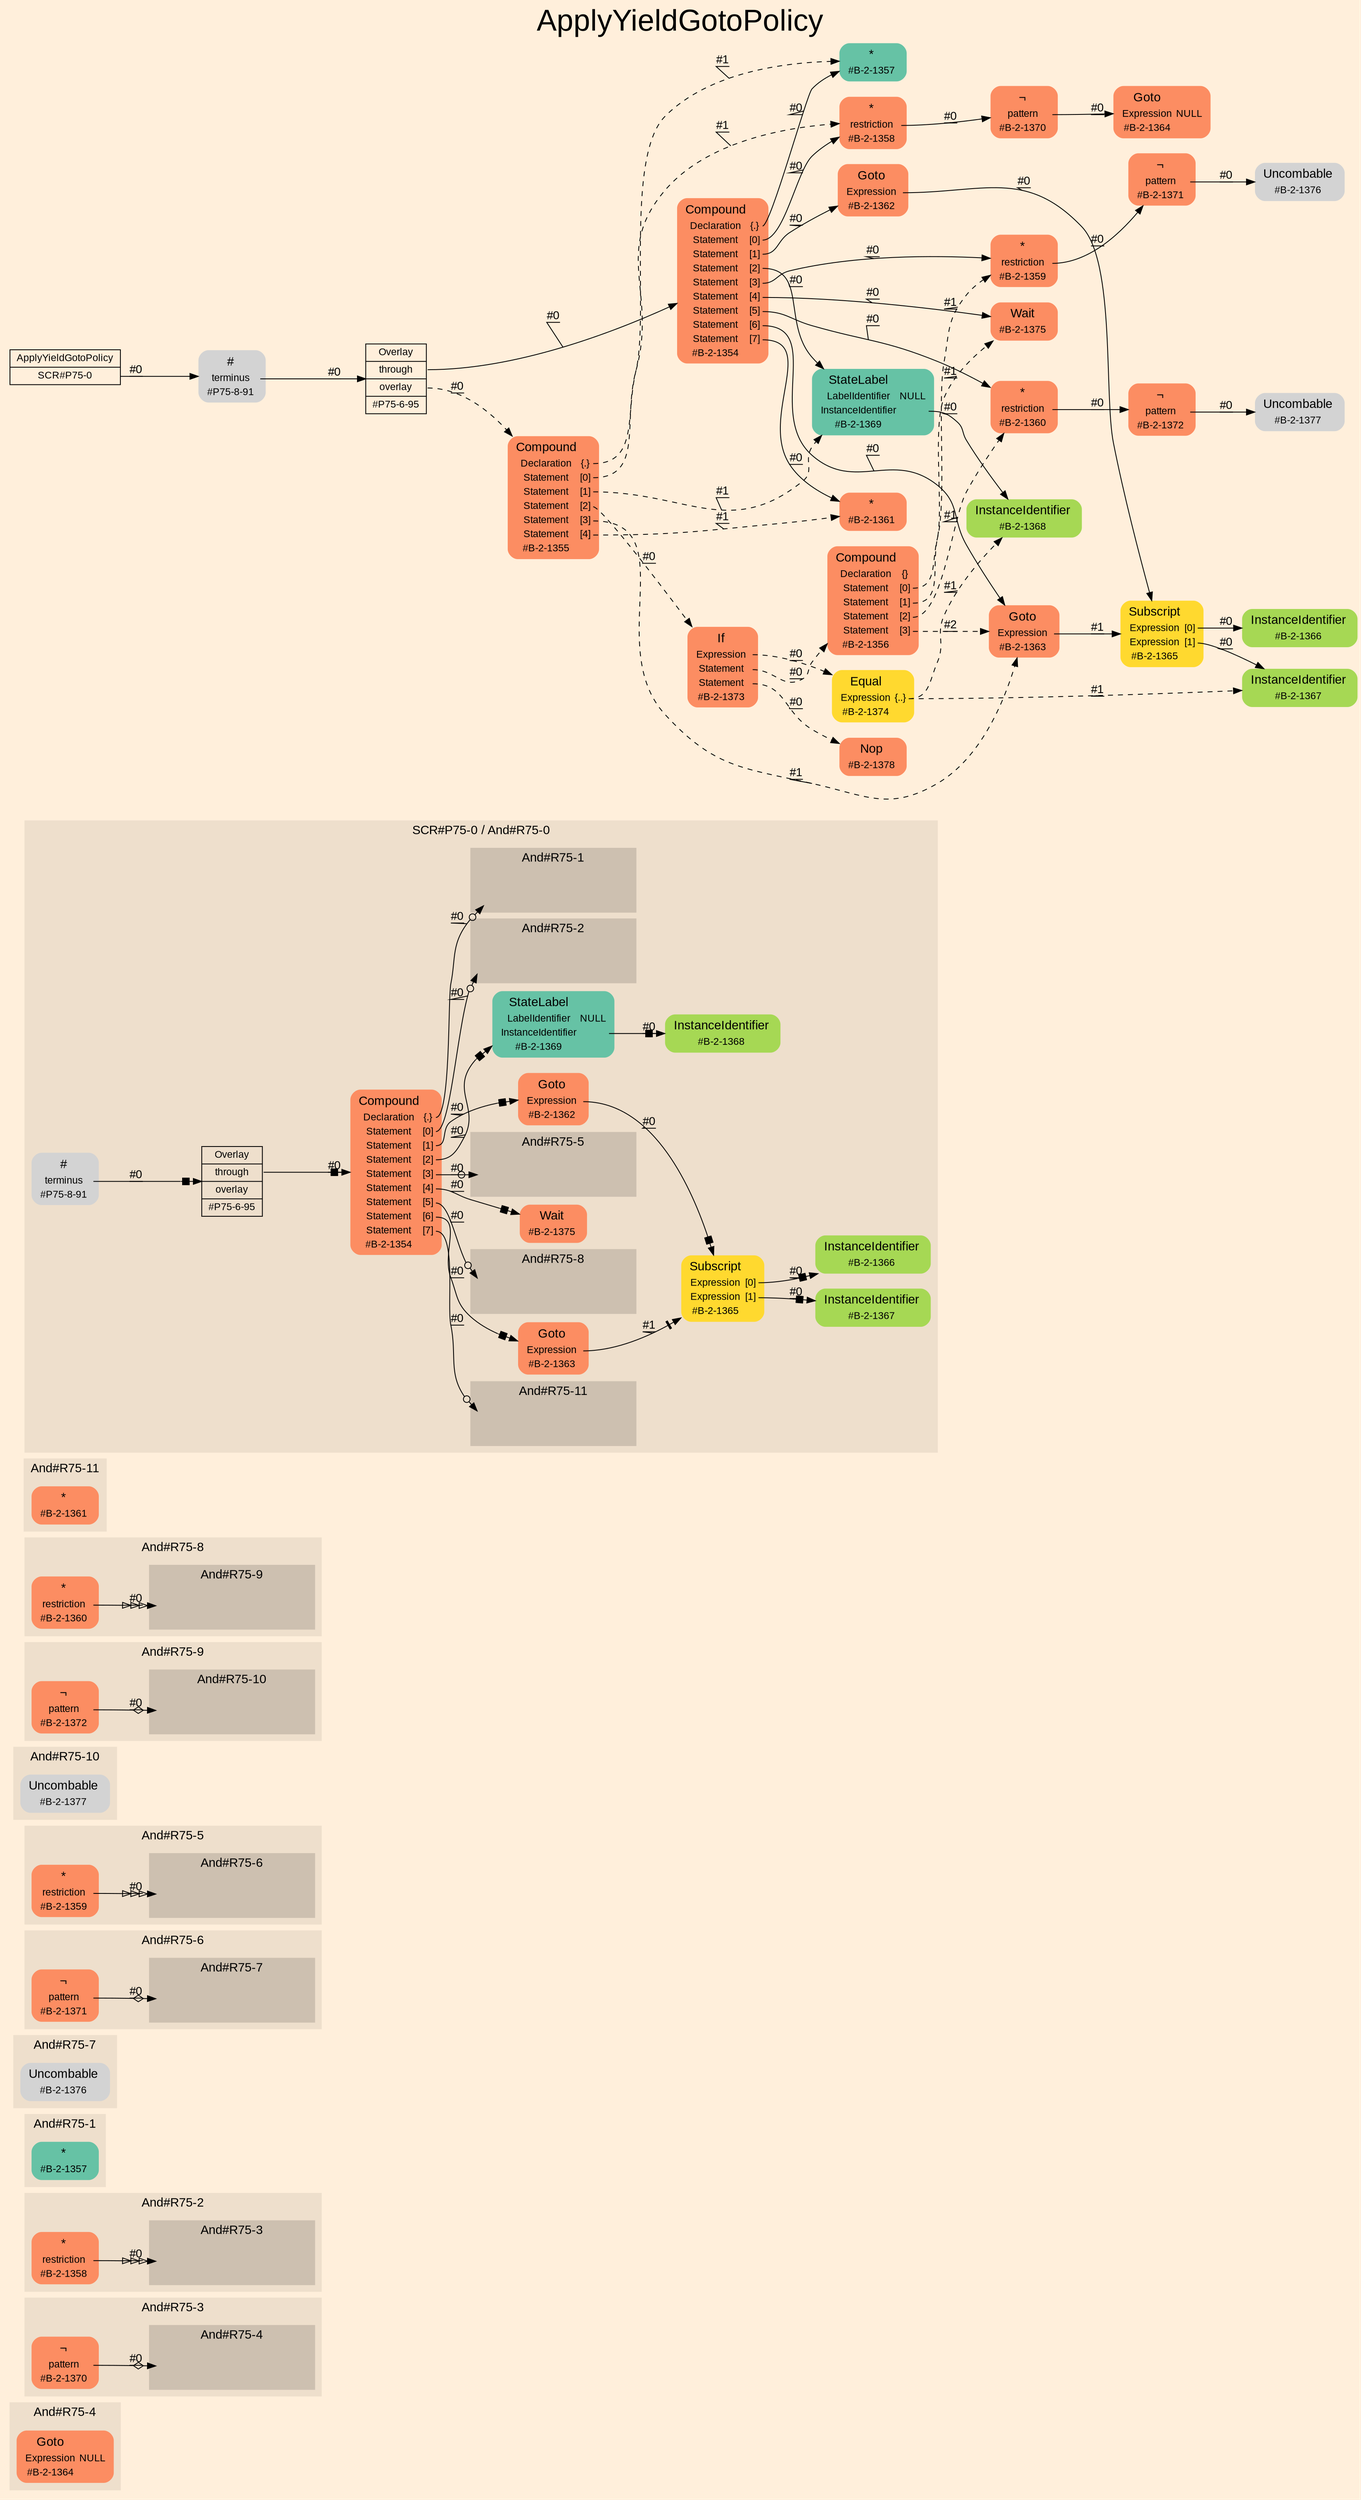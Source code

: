 digraph "ApplyYieldGotoPolicy" {
label = "ApplyYieldGotoPolicy"
labelloc = t
fontsize = "36"
graph [
    rankdir = "LR"
    ranksep = 0.3
    bgcolor = antiquewhite1
    color = black
    fontcolor = black
    fontname = "Arial"
];
node [
    fontname = "Arial"
];
edge [
    fontname = "Arial"
];

// -------------------- figure And#R75-4 --------------------
subgraph "clusterAnd#R75-4" {
    label = "And#R75-4"
    style = "filled"
    color = antiquewhite2
    fontsize = "15"
    "And#R75-4[#B-2-1364]" [
        shape = "plaintext"
        fillcolor = "/set28/2"
        label = <<TABLE BORDER="0" CELLBORDER="0" CELLSPACING="0">
         <TR><TD><FONT POINT-SIZE="15.0">Goto</FONT></TD><TD></TD></TR>
         <TR><TD>Expression</TD><TD PORT="port0">NULL</TD></TR>
         <TR><TD>#B-2-1364</TD><TD PORT="port1"></TD></TR>
        </TABLE>>
        style = "rounded,filled"
        fontsize = "12"
    ];
    
}


// -------------------- figure And#R75-3 --------------------
subgraph "clusterAnd#R75-3" {
    label = "And#R75-3"
    style = "filled"
    color = antiquewhite2
    fontsize = "15"
    "And#R75-3[#B-2-1370]" [
        shape = "plaintext"
        fillcolor = "/set28/2"
        label = <<TABLE BORDER="0" CELLBORDER="0" CELLSPACING="0">
         <TR><TD><FONT POINT-SIZE="15.0">¬</FONT></TD><TD></TD></TR>
         <TR><TD>pattern</TD><TD PORT="port0"></TD></TR>
         <TR><TD>#B-2-1370</TD><TD PORT="port1"></TD></TR>
        </TABLE>>
        style = "rounded,filled"
        fontsize = "12"
    ];
    
    subgraph "clusterAnd#R75-3[And#R75-4]" {
        label = "And#R75-4"
        style = "filled"
        color = antiquewhite3
        fontsize = "15"
        "#0->And#R75-3[#B-2-1364]" [
            shape = "none"
            style = "invisible"
        ];
        
    }
    
}


// -------------------- figure And#R75-2 --------------------
subgraph "clusterAnd#R75-2" {
    label = "And#R75-2"
    style = "filled"
    color = antiquewhite2
    fontsize = "15"
    "And#R75-2[#B-2-1358]" [
        shape = "plaintext"
        fillcolor = "/set28/2"
        label = <<TABLE BORDER="0" CELLBORDER="0" CELLSPACING="0">
         <TR><TD><FONT POINT-SIZE="15.0">*</FONT></TD><TD></TD></TR>
         <TR><TD>restriction</TD><TD PORT="port0"></TD></TR>
         <TR><TD>#B-2-1358</TD><TD PORT="port1"></TD></TR>
        </TABLE>>
        style = "rounded,filled"
        fontsize = "12"
    ];
    
    subgraph "clusterAnd#R75-2[And#R75-3]" {
        label = "And#R75-3"
        style = "filled"
        color = antiquewhite3
        fontsize = "15"
        "#0->And#R75-2[#B-2-1370]" [
            shape = "none"
            style = "invisible"
        ];
        
    }
    
}


// -------------------- figure And#R75-1 --------------------
subgraph "clusterAnd#R75-1" {
    label = "And#R75-1"
    style = "filled"
    color = antiquewhite2
    fontsize = "15"
    "And#R75-1[#B-2-1357]" [
        shape = "plaintext"
        fillcolor = "/set28/1"
        label = <<TABLE BORDER="0" CELLBORDER="0" CELLSPACING="0">
         <TR><TD><FONT POINT-SIZE="15.0">*</FONT></TD><TD></TD></TR>
         <TR><TD>#B-2-1357</TD><TD PORT="port0"></TD></TR>
        </TABLE>>
        style = "rounded,filled"
        fontsize = "12"
    ];
    
}


// -------------------- figure And#R75-7 --------------------
subgraph "clusterAnd#R75-7" {
    label = "And#R75-7"
    style = "filled"
    color = antiquewhite2
    fontsize = "15"
    "And#R75-7[#B-2-1376]" [
        shape = "plaintext"
        label = <<TABLE BORDER="0" CELLBORDER="0" CELLSPACING="0">
         <TR><TD><FONT POINT-SIZE="15.0">Uncombable</FONT></TD><TD></TD></TR>
         <TR><TD>#B-2-1376</TD><TD PORT="port0"></TD></TR>
        </TABLE>>
        style = "rounded,filled"
        fontsize = "12"
    ];
    
}


// -------------------- figure And#R75-6 --------------------
subgraph "clusterAnd#R75-6" {
    label = "And#R75-6"
    style = "filled"
    color = antiquewhite2
    fontsize = "15"
    "And#R75-6[#B-2-1371]" [
        shape = "plaintext"
        fillcolor = "/set28/2"
        label = <<TABLE BORDER="0" CELLBORDER="0" CELLSPACING="0">
         <TR><TD><FONT POINT-SIZE="15.0">¬</FONT></TD><TD></TD></TR>
         <TR><TD>pattern</TD><TD PORT="port0"></TD></TR>
         <TR><TD>#B-2-1371</TD><TD PORT="port1"></TD></TR>
        </TABLE>>
        style = "rounded,filled"
        fontsize = "12"
    ];
    
    subgraph "clusterAnd#R75-6[And#R75-7]" {
        label = "And#R75-7"
        style = "filled"
        color = antiquewhite3
        fontsize = "15"
        "#0->And#R75-6[#B-2-1376]" [
            shape = "none"
            style = "invisible"
        ];
        
    }
    
}


// -------------------- figure And#R75-5 --------------------
subgraph "clusterAnd#R75-5" {
    label = "And#R75-5"
    style = "filled"
    color = antiquewhite2
    fontsize = "15"
    "And#R75-5[#B-2-1359]" [
        shape = "plaintext"
        fillcolor = "/set28/2"
        label = <<TABLE BORDER="0" CELLBORDER="0" CELLSPACING="0">
         <TR><TD><FONT POINT-SIZE="15.0">*</FONT></TD><TD></TD></TR>
         <TR><TD>restriction</TD><TD PORT="port0"></TD></TR>
         <TR><TD>#B-2-1359</TD><TD PORT="port1"></TD></TR>
        </TABLE>>
        style = "rounded,filled"
        fontsize = "12"
    ];
    
    subgraph "clusterAnd#R75-5[And#R75-6]" {
        label = "And#R75-6"
        style = "filled"
        color = antiquewhite3
        fontsize = "15"
        "#0->And#R75-5[#B-2-1371]" [
            shape = "none"
            style = "invisible"
        ];
        
    }
    
}


// -------------------- figure And#R75-10 --------------------
subgraph "clusterAnd#R75-10" {
    label = "And#R75-10"
    style = "filled"
    color = antiquewhite2
    fontsize = "15"
    "And#R75-10[#B-2-1377]" [
        shape = "plaintext"
        label = <<TABLE BORDER="0" CELLBORDER="0" CELLSPACING="0">
         <TR><TD><FONT POINT-SIZE="15.0">Uncombable</FONT></TD><TD></TD></TR>
         <TR><TD>#B-2-1377</TD><TD PORT="port0"></TD></TR>
        </TABLE>>
        style = "rounded,filled"
        fontsize = "12"
    ];
    
}


// -------------------- figure And#R75-9 --------------------
subgraph "clusterAnd#R75-9" {
    label = "And#R75-9"
    style = "filled"
    color = antiquewhite2
    fontsize = "15"
    "And#R75-9[#B-2-1372]" [
        shape = "plaintext"
        fillcolor = "/set28/2"
        label = <<TABLE BORDER="0" CELLBORDER="0" CELLSPACING="0">
         <TR><TD><FONT POINT-SIZE="15.0">¬</FONT></TD><TD></TD></TR>
         <TR><TD>pattern</TD><TD PORT="port0"></TD></TR>
         <TR><TD>#B-2-1372</TD><TD PORT="port1"></TD></TR>
        </TABLE>>
        style = "rounded,filled"
        fontsize = "12"
    ];
    
    subgraph "clusterAnd#R75-9[And#R75-10]" {
        label = "And#R75-10"
        style = "filled"
        color = antiquewhite3
        fontsize = "15"
        "#0->And#R75-9[#B-2-1377]" [
            shape = "none"
            style = "invisible"
        ];
        
    }
    
}


// -------------------- figure And#R75-8 --------------------
subgraph "clusterAnd#R75-8" {
    label = "And#R75-8"
    style = "filled"
    color = antiquewhite2
    fontsize = "15"
    "And#R75-8[#B-2-1360]" [
        shape = "plaintext"
        fillcolor = "/set28/2"
        label = <<TABLE BORDER="0" CELLBORDER="0" CELLSPACING="0">
         <TR><TD><FONT POINT-SIZE="15.0">*</FONT></TD><TD></TD></TR>
         <TR><TD>restriction</TD><TD PORT="port0"></TD></TR>
         <TR><TD>#B-2-1360</TD><TD PORT="port1"></TD></TR>
        </TABLE>>
        style = "rounded,filled"
        fontsize = "12"
    ];
    
    subgraph "clusterAnd#R75-8[And#R75-9]" {
        label = "And#R75-9"
        style = "filled"
        color = antiquewhite3
        fontsize = "15"
        "#0->And#R75-8[#B-2-1372]" [
            shape = "none"
            style = "invisible"
        ];
        
    }
    
}


// -------------------- figure And#R75-11 --------------------
subgraph "clusterAnd#R75-11" {
    label = "And#R75-11"
    style = "filled"
    color = antiquewhite2
    fontsize = "15"
    "And#R75-11[#B-2-1361]" [
        shape = "plaintext"
        fillcolor = "/set28/2"
        label = <<TABLE BORDER="0" CELLBORDER="0" CELLSPACING="0">
         <TR><TD><FONT POINT-SIZE="15.0">*</FONT></TD><TD></TD></TR>
         <TR><TD>#B-2-1361</TD><TD PORT="port0"></TD></TR>
        </TABLE>>
        style = "rounded,filled"
        fontsize = "12"
    ];
    
}


// -------------------- figure And#R75-0 --------------------
subgraph "clusterAnd#R75-0" {
    label = "SCR#P75-0 / And#R75-0"
    style = "filled"
    color = antiquewhite2
    fontsize = "15"
    "And#R75-0[#B-2-1354]" [
        shape = "plaintext"
        fillcolor = "/set28/2"
        label = <<TABLE BORDER="0" CELLBORDER="0" CELLSPACING="0">
         <TR><TD><FONT POINT-SIZE="15.0">Compound</FONT></TD><TD></TD></TR>
         <TR><TD>Declaration</TD><TD PORT="port0">{.}</TD></TR>
         <TR><TD>Statement</TD><TD PORT="port1">[0]</TD></TR>
         <TR><TD>Statement</TD><TD PORT="port2">[1]</TD></TR>
         <TR><TD>Statement</TD><TD PORT="port3">[2]</TD></TR>
         <TR><TD>Statement</TD><TD PORT="port4">[3]</TD></TR>
         <TR><TD>Statement</TD><TD PORT="port5">[4]</TD></TR>
         <TR><TD>Statement</TD><TD PORT="port6">[5]</TD></TR>
         <TR><TD>Statement</TD><TD PORT="port7">[6]</TD></TR>
         <TR><TD>Statement</TD><TD PORT="port8">[7]</TD></TR>
         <TR><TD>#B-2-1354</TD><TD PORT="port9"></TD></TR>
        </TABLE>>
        style = "rounded,filled"
        fontsize = "12"
    ];
    
    "And#R75-0[#B-2-1362]" [
        shape = "plaintext"
        fillcolor = "/set28/2"
        label = <<TABLE BORDER="0" CELLBORDER="0" CELLSPACING="0">
         <TR><TD><FONT POINT-SIZE="15.0">Goto</FONT></TD><TD></TD></TR>
         <TR><TD>Expression</TD><TD PORT="port0"></TD></TR>
         <TR><TD>#B-2-1362</TD><TD PORT="port1"></TD></TR>
        </TABLE>>
        style = "rounded,filled"
        fontsize = "12"
    ];
    
    "And#R75-0[#B-2-1363]" [
        shape = "plaintext"
        fillcolor = "/set28/2"
        label = <<TABLE BORDER="0" CELLBORDER="0" CELLSPACING="0">
         <TR><TD><FONT POINT-SIZE="15.0">Goto</FONT></TD><TD></TD></TR>
         <TR><TD>Expression</TD><TD PORT="port0"></TD></TR>
         <TR><TD>#B-2-1363</TD><TD PORT="port1"></TD></TR>
        </TABLE>>
        style = "rounded,filled"
        fontsize = "12"
    ];
    
    "And#R75-0[#B-2-1365]" [
        shape = "plaintext"
        fillcolor = "/set28/6"
        label = <<TABLE BORDER="0" CELLBORDER="0" CELLSPACING="0">
         <TR><TD><FONT POINT-SIZE="15.0">Subscript</FONT></TD><TD></TD></TR>
         <TR><TD>Expression</TD><TD PORT="port0">[0]</TD></TR>
         <TR><TD>Expression</TD><TD PORT="port1">[1]</TD></TR>
         <TR><TD>#B-2-1365</TD><TD PORT="port2"></TD></TR>
        </TABLE>>
        style = "rounded,filled"
        fontsize = "12"
    ];
    
    "And#R75-0[#B-2-1366]" [
        shape = "plaintext"
        fillcolor = "/set28/5"
        label = <<TABLE BORDER="0" CELLBORDER="0" CELLSPACING="0">
         <TR><TD><FONT POINT-SIZE="15.0">InstanceIdentifier</FONT></TD><TD></TD></TR>
         <TR><TD>#B-2-1366</TD><TD PORT="port0"></TD></TR>
        </TABLE>>
        style = "rounded,filled"
        fontsize = "12"
    ];
    
    "And#R75-0[#B-2-1367]" [
        shape = "plaintext"
        fillcolor = "/set28/5"
        label = <<TABLE BORDER="0" CELLBORDER="0" CELLSPACING="0">
         <TR><TD><FONT POINT-SIZE="15.0">InstanceIdentifier</FONT></TD><TD></TD></TR>
         <TR><TD>#B-2-1367</TD><TD PORT="port0"></TD></TR>
        </TABLE>>
        style = "rounded,filled"
        fontsize = "12"
    ];
    
    "And#R75-0[#B-2-1368]" [
        shape = "plaintext"
        fillcolor = "/set28/5"
        label = <<TABLE BORDER="0" CELLBORDER="0" CELLSPACING="0">
         <TR><TD><FONT POINT-SIZE="15.0">InstanceIdentifier</FONT></TD><TD></TD></TR>
         <TR><TD>#B-2-1368</TD><TD PORT="port0"></TD></TR>
        </TABLE>>
        style = "rounded,filled"
        fontsize = "12"
    ];
    
    "And#R75-0[#B-2-1369]" [
        shape = "plaintext"
        fillcolor = "/set28/1"
        label = <<TABLE BORDER="0" CELLBORDER="0" CELLSPACING="0">
         <TR><TD><FONT POINT-SIZE="15.0">StateLabel</FONT></TD><TD></TD></TR>
         <TR><TD>LabelIdentifier</TD><TD PORT="port0">NULL</TD></TR>
         <TR><TD>InstanceIdentifier</TD><TD PORT="port1"></TD></TR>
         <TR><TD>#B-2-1369</TD><TD PORT="port2"></TD></TR>
        </TABLE>>
        style = "rounded,filled"
        fontsize = "12"
    ];
    
    "And#R75-0[#B-2-1375]" [
        shape = "plaintext"
        fillcolor = "/set28/2"
        label = <<TABLE BORDER="0" CELLBORDER="0" CELLSPACING="0">
         <TR><TD><FONT POINT-SIZE="15.0">Wait</FONT></TD><TD></TD></TR>
         <TR><TD>#B-2-1375</TD><TD PORT="port0"></TD></TR>
        </TABLE>>
        style = "rounded,filled"
        fontsize = "12"
    ];
    
    "And#R75-0[#P75-6-95]" [
        shape = "record"
        fillcolor = antiquewhite2
        label = "<fixed> Overlay | <port0> through | <port1> overlay | <port2> #P75-6-95"
        style = "filled"
        fontsize = "12"
        color = black
        fontcolor = black
    ];
    
    "And#R75-0[#P75-8-91]" [
        shape = "plaintext"
        label = <<TABLE BORDER="0" CELLBORDER="0" CELLSPACING="0">
         <TR><TD><FONT POINT-SIZE="15.0">#</FONT></TD><TD></TD></TR>
         <TR><TD>terminus</TD><TD PORT="port0"></TD></TR>
         <TR><TD>#P75-8-91</TD><TD PORT="port1"></TD></TR>
        </TABLE>>
        style = "rounded,filled"
        fontsize = "12"
    ];
    
    subgraph "clusterAnd#R75-0[And#R75-1]" {
        label = "And#R75-1"
        style = "filled"
        color = antiquewhite3
        fontsize = "15"
        "#0->And#R75-0[#B-2-1357]" [
            shape = "none"
            style = "invisible"
        ];
        
    }
    
    subgraph "clusterAnd#R75-0[And#R75-2]" {
        label = "And#R75-2"
        style = "filled"
        color = antiquewhite3
        fontsize = "15"
        "#0->And#R75-0[#B-2-1358]" [
            shape = "none"
            style = "invisible"
        ];
        
    }
    
    subgraph "clusterAnd#R75-0[And#R75-5]" {
        label = "And#R75-5"
        style = "filled"
        color = antiquewhite3
        fontsize = "15"
        "#0->And#R75-0[#B-2-1359]" [
            shape = "none"
            style = "invisible"
        ];
        
    }
    
    subgraph "clusterAnd#R75-0[And#R75-8]" {
        label = "And#R75-8"
        style = "filled"
        color = antiquewhite3
        fontsize = "15"
        "#0->And#R75-0[#B-2-1360]" [
            shape = "none"
            style = "invisible"
        ];
        
    }
    
    subgraph "clusterAnd#R75-0[And#R75-11]" {
        label = "And#R75-11"
        style = "filled"
        color = antiquewhite3
        fontsize = "15"
        "#0->And#R75-0[#B-2-1361]" [
            shape = "none"
            style = "invisible"
        ];
        
    }
    
}


// -------------------- transformation figure --------------------
"CR#P75-0" [
    shape = "record"
    fillcolor = antiquewhite1
    label = "<fixed> ApplyYieldGotoPolicy | <port0> SCR#P75-0"
    style = "filled"
    fontsize = "12"
    color = black
    fontcolor = black
];

"#P75-8-91" [
    shape = "plaintext"
    label = <<TABLE BORDER="0" CELLBORDER="0" CELLSPACING="0">
     <TR><TD><FONT POINT-SIZE="15.0">#</FONT></TD><TD></TD></TR>
     <TR><TD>terminus</TD><TD PORT="port0"></TD></TR>
     <TR><TD>#P75-8-91</TD><TD PORT="port1"></TD></TR>
    </TABLE>>
    style = "rounded,filled"
    fontsize = "12"
];

"#P75-6-95" [
    shape = "record"
    fillcolor = antiquewhite1
    label = "<fixed> Overlay | <port0> through | <port1> overlay | <port2> #P75-6-95"
    style = "filled"
    fontsize = "12"
    color = black
    fontcolor = black
];

"#B-2-1354" [
    shape = "plaintext"
    fillcolor = "/set28/2"
    label = <<TABLE BORDER="0" CELLBORDER="0" CELLSPACING="0">
     <TR><TD><FONT POINT-SIZE="15.0">Compound</FONT></TD><TD></TD></TR>
     <TR><TD>Declaration</TD><TD PORT="port0">{.}</TD></TR>
     <TR><TD>Statement</TD><TD PORT="port1">[0]</TD></TR>
     <TR><TD>Statement</TD><TD PORT="port2">[1]</TD></TR>
     <TR><TD>Statement</TD><TD PORT="port3">[2]</TD></TR>
     <TR><TD>Statement</TD><TD PORT="port4">[3]</TD></TR>
     <TR><TD>Statement</TD><TD PORT="port5">[4]</TD></TR>
     <TR><TD>Statement</TD><TD PORT="port6">[5]</TD></TR>
     <TR><TD>Statement</TD><TD PORT="port7">[6]</TD></TR>
     <TR><TD>Statement</TD><TD PORT="port8">[7]</TD></TR>
     <TR><TD>#B-2-1354</TD><TD PORT="port9"></TD></TR>
    </TABLE>>
    style = "rounded,filled"
    fontsize = "12"
];

"#B-2-1357" [
    shape = "plaintext"
    fillcolor = "/set28/1"
    label = <<TABLE BORDER="0" CELLBORDER="0" CELLSPACING="0">
     <TR><TD><FONT POINT-SIZE="15.0">*</FONT></TD><TD></TD></TR>
     <TR><TD>#B-2-1357</TD><TD PORT="port0"></TD></TR>
    </TABLE>>
    style = "rounded,filled"
    fontsize = "12"
];

"#B-2-1358" [
    shape = "plaintext"
    fillcolor = "/set28/2"
    label = <<TABLE BORDER="0" CELLBORDER="0" CELLSPACING="0">
     <TR><TD><FONT POINT-SIZE="15.0">*</FONT></TD><TD></TD></TR>
     <TR><TD>restriction</TD><TD PORT="port0"></TD></TR>
     <TR><TD>#B-2-1358</TD><TD PORT="port1"></TD></TR>
    </TABLE>>
    style = "rounded,filled"
    fontsize = "12"
];

"#B-2-1370" [
    shape = "plaintext"
    fillcolor = "/set28/2"
    label = <<TABLE BORDER="0" CELLBORDER="0" CELLSPACING="0">
     <TR><TD><FONT POINT-SIZE="15.0">¬</FONT></TD><TD></TD></TR>
     <TR><TD>pattern</TD><TD PORT="port0"></TD></TR>
     <TR><TD>#B-2-1370</TD><TD PORT="port1"></TD></TR>
    </TABLE>>
    style = "rounded,filled"
    fontsize = "12"
];

"#B-2-1364" [
    shape = "plaintext"
    fillcolor = "/set28/2"
    label = <<TABLE BORDER="0" CELLBORDER="0" CELLSPACING="0">
     <TR><TD><FONT POINT-SIZE="15.0">Goto</FONT></TD><TD></TD></TR>
     <TR><TD>Expression</TD><TD PORT="port0">NULL</TD></TR>
     <TR><TD>#B-2-1364</TD><TD PORT="port1"></TD></TR>
    </TABLE>>
    style = "rounded,filled"
    fontsize = "12"
];

"#B-2-1362" [
    shape = "plaintext"
    fillcolor = "/set28/2"
    label = <<TABLE BORDER="0" CELLBORDER="0" CELLSPACING="0">
     <TR><TD><FONT POINT-SIZE="15.0">Goto</FONT></TD><TD></TD></TR>
     <TR><TD>Expression</TD><TD PORT="port0"></TD></TR>
     <TR><TD>#B-2-1362</TD><TD PORT="port1"></TD></TR>
    </TABLE>>
    style = "rounded,filled"
    fontsize = "12"
];

"#B-2-1365" [
    shape = "plaintext"
    fillcolor = "/set28/6"
    label = <<TABLE BORDER="0" CELLBORDER="0" CELLSPACING="0">
     <TR><TD><FONT POINT-SIZE="15.0">Subscript</FONT></TD><TD></TD></TR>
     <TR><TD>Expression</TD><TD PORT="port0">[0]</TD></TR>
     <TR><TD>Expression</TD><TD PORT="port1">[1]</TD></TR>
     <TR><TD>#B-2-1365</TD><TD PORT="port2"></TD></TR>
    </TABLE>>
    style = "rounded,filled"
    fontsize = "12"
];

"#B-2-1366" [
    shape = "plaintext"
    fillcolor = "/set28/5"
    label = <<TABLE BORDER="0" CELLBORDER="0" CELLSPACING="0">
     <TR><TD><FONT POINT-SIZE="15.0">InstanceIdentifier</FONT></TD><TD></TD></TR>
     <TR><TD>#B-2-1366</TD><TD PORT="port0"></TD></TR>
    </TABLE>>
    style = "rounded,filled"
    fontsize = "12"
];

"#B-2-1367" [
    shape = "plaintext"
    fillcolor = "/set28/5"
    label = <<TABLE BORDER="0" CELLBORDER="0" CELLSPACING="0">
     <TR><TD><FONT POINT-SIZE="15.0">InstanceIdentifier</FONT></TD><TD></TD></TR>
     <TR><TD>#B-2-1367</TD><TD PORT="port0"></TD></TR>
    </TABLE>>
    style = "rounded,filled"
    fontsize = "12"
];

"#B-2-1369" [
    shape = "plaintext"
    fillcolor = "/set28/1"
    label = <<TABLE BORDER="0" CELLBORDER="0" CELLSPACING="0">
     <TR><TD><FONT POINT-SIZE="15.0">StateLabel</FONT></TD><TD></TD></TR>
     <TR><TD>LabelIdentifier</TD><TD PORT="port0">NULL</TD></TR>
     <TR><TD>InstanceIdentifier</TD><TD PORT="port1"></TD></TR>
     <TR><TD>#B-2-1369</TD><TD PORT="port2"></TD></TR>
    </TABLE>>
    style = "rounded,filled"
    fontsize = "12"
];

"#B-2-1368" [
    shape = "plaintext"
    fillcolor = "/set28/5"
    label = <<TABLE BORDER="0" CELLBORDER="0" CELLSPACING="0">
     <TR><TD><FONT POINT-SIZE="15.0">InstanceIdentifier</FONT></TD><TD></TD></TR>
     <TR><TD>#B-2-1368</TD><TD PORT="port0"></TD></TR>
    </TABLE>>
    style = "rounded,filled"
    fontsize = "12"
];

"#B-2-1359" [
    shape = "plaintext"
    fillcolor = "/set28/2"
    label = <<TABLE BORDER="0" CELLBORDER="0" CELLSPACING="0">
     <TR><TD><FONT POINT-SIZE="15.0">*</FONT></TD><TD></TD></TR>
     <TR><TD>restriction</TD><TD PORT="port0"></TD></TR>
     <TR><TD>#B-2-1359</TD><TD PORT="port1"></TD></TR>
    </TABLE>>
    style = "rounded,filled"
    fontsize = "12"
];

"#B-2-1371" [
    shape = "plaintext"
    fillcolor = "/set28/2"
    label = <<TABLE BORDER="0" CELLBORDER="0" CELLSPACING="0">
     <TR><TD><FONT POINT-SIZE="15.0">¬</FONT></TD><TD></TD></TR>
     <TR><TD>pattern</TD><TD PORT="port0"></TD></TR>
     <TR><TD>#B-2-1371</TD><TD PORT="port1"></TD></TR>
    </TABLE>>
    style = "rounded,filled"
    fontsize = "12"
];

"#B-2-1376" [
    shape = "plaintext"
    label = <<TABLE BORDER="0" CELLBORDER="0" CELLSPACING="0">
     <TR><TD><FONT POINT-SIZE="15.0">Uncombable</FONT></TD><TD></TD></TR>
     <TR><TD>#B-2-1376</TD><TD PORT="port0"></TD></TR>
    </TABLE>>
    style = "rounded,filled"
    fontsize = "12"
];

"#B-2-1375" [
    shape = "plaintext"
    fillcolor = "/set28/2"
    label = <<TABLE BORDER="0" CELLBORDER="0" CELLSPACING="0">
     <TR><TD><FONT POINT-SIZE="15.0">Wait</FONT></TD><TD></TD></TR>
     <TR><TD>#B-2-1375</TD><TD PORT="port0"></TD></TR>
    </TABLE>>
    style = "rounded,filled"
    fontsize = "12"
];

"#B-2-1360" [
    shape = "plaintext"
    fillcolor = "/set28/2"
    label = <<TABLE BORDER="0" CELLBORDER="0" CELLSPACING="0">
     <TR><TD><FONT POINT-SIZE="15.0">*</FONT></TD><TD></TD></TR>
     <TR><TD>restriction</TD><TD PORT="port0"></TD></TR>
     <TR><TD>#B-2-1360</TD><TD PORT="port1"></TD></TR>
    </TABLE>>
    style = "rounded,filled"
    fontsize = "12"
];

"#B-2-1372" [
    shape = "plaintext"
    fillcolor = "/set28/2"
    label = <<TABLE BORDER="0" CELLBORDER="0" CELLSPACING="0">
     <TR><TD><FONT POINT-SIZE="15.0">¬</FONT></TD><TD></TD></TR>
     <TR><TD>pattern</TD><TD PORT="port0"></TD></TR>
     <TR><TD>#B-2-1372</TD><TD PORT="port1"></TD></TR>
    </TABLE>>
    style = "rounded,filled"
    fontsize = "12"
];

"#B-2-1377" [
    shape = "plaintext"
    label = <<TABLE BORDER="0" CELLBORDER="0" CELLSPACING="0">
     <TR><TD><FONT POINT-SIZE="15.0">Uncombable</FONT></TD><TD></TD></TR>
     <TR><TD>#B-2-1377</TD><TD PORT="port0"></TD></TR>
    </TABLE>>
    style = "rounded,filled"
    fontsize = "12"
];

"#B-2-1363" [
    shape = "plaintext"
    fillcolor = "/set28/2"
    label = <<TABLE BORDER="0" CELLBORDER="0" CELLSPACING="0">
     <TR><TD><FONT POINT-SIZE="15.0">Goto</FONT></TD><TD></TD></TR>
     <TR><TD>Expression</TD><TD PORT="port0"></TD></TR>
     <TR><TD>#B-2-1363</TD><TD PORT="port1"></TD></TR>
    </TABLE>>
    style = "rounded,filled"
    fontsize = "12"
];

"#B-2-1361" [
    shape = "plaintext"
    fillcolor = "/set28/2"
    label = <<TABLE BORDER="0" CELLBORDER="0" CELLSPACING="0">
     <TR><TD><FONT POINT-SIZE="15.0">*</FONT></TD><TD></TD></TR>
     <TR><TD>#B-2-1361</TD><TD PORT="port0"></TD></TR>
    </TABLE>>
    style = "rounded,filled"
    fontsize = "12"
];

"#B-2-1355" [
    shape = "plaintext"
    fillcolor = "/set28/2"
    label = <<TABLE BORDER="0" CELLBORDER="0" CELLSPACING="0">
     <TR><TD><FONT POINT-SIZE="15.0">Compound</FONT></TD><TD></TD></TR>
     <TR><TD>Declaration</TD><TD PORT="port0">{.}</TD></TR>
     <TR><TD>Statement</TD><TD PORT="port1">[0]</TD></TR>
     <TR><TD>Statement</TD><TD PORT="port2">[1]</TD></TR>
     <TR><TD>Statement</TD><TD PORT="port3">[2]</TD></TR>
     <TR><TD>Statement</TD><TD PORT="port4">[3]</TD></TR>
     <TR><TD>Statement</TD><TD PORT="port5">[4]</TD></TR>
     <TR><TD>#B-2-1355</TD><TD PORT="port6"></TD></TR>
    </TABLE>>
    style = "rounded,filled"
    fontsize = "12"
];

"#B-2-1373" [
    shape = "plaintext"
    fillcolor = "/set28/2"
    label = <<TABLE BORDER="0" CELLBORDER="0" CELLSPACING="0">
     <TR><TD><FONT POINT-SIZE="15.0">If</FONT></TD><TD></TD></TR>
     <TR><TD>Expression</TD><TD PORT="port0"></TD></TR>
     <TR><TD>Statement</TD><TD PORT="port1"></TD></TR>
     <TR><TD>Statement</TD><TD PORT="port2"></TD></TR>
     <TR><TD>#B-2-1373</TD><TD PORT="port3"></TD></TR>
    </TABLE>>
    style = "rounded,filled"
    fontsize = "12"
];

"#B-2-1374" [
    shape = "plaintext"
    fillcolor = "/set28/6"
    label = <<TABLE BORDER="0" CELLBORDER="0" CELLSPACING="0">
     <TR><TD><FONT POINT-SIZE="15.0">Equal</FONT></TD><TD></TD></TR>
     <TR><TD>Expression</TD><TD PORT="port0">{..}</TD></TR>
     <TR><TD>#B-2-1374</TD><TD PORT="port1"></TD></TR>
    </TABLE>>
    style = "rounded,filled"
    fontsize = "12"
];

"#B-2-1356" [
    shape = "plaintext"
    fillcolor = "/set28/2"
    label = <<TABLE BORDER="0" CELLBORDER="0" CELLSPACING="0">
     <TR><TD><FONT POINT-SIZE="15.0">Compound</FONT></TD><TD></TD></TR>
     <TR><TD>Declaration</TD><TD PORT="port0">{}</TD></TR>
     <TR><TD>Statement</TD><TD PORT="port1">[0]</TD></TR>
     <TR><TD>Statement</TD><TD PORT="port2">[1]</TD></TR>
     <TR><TD>Statement</TD><TD PORT="port3">[2]</TD></TR>
     <TR><TD>Statement</TD><TD PORT="port4">[3]</TD></TR>
     <TR><TD>#B-2-1356</TD><TD PORT="port5"></TD></TR>
    </TABLE>>
    style = "rounded,filled"
    fontsize = "12"
];

"#B-2-1378" [
    shape = "plaintext"
    fillcolor = "/set28/2"
    label = <<TABLE BORDER="0" CELLBORDER="0" CELLSPACING="0">
     <TR><TD><FONT POINT-SIZE="15.0">Nop</FONT></TD><TD></TD></TR>
     <TR><TD>#B-2-1378</TD><TD PORT="port0"></TD></TR>
    </TABLE>>
    style = "rounded,filled"
    fontsize = "12"
];


// -------------------- links --------------------
// links for block CR#P75-0
"CR#P75-0":port0 -> "#P75-8-91" [
    label = "#0"
    decorate = true
    color = black
    fontcolor = black
];

// links for block #P75-8-91
"#P75-8-91":port0 -> "#P75-6-95" [
    label = "#0"
    decorate = true
    color = black
    fontcolor = black
];

// links for block #P75-6-95
"#P75-6-95":port0 -> "#B-2-1354" [
    label = "#0"
    decorate = true
    color = black
    fontcolor = black
];

"#P75-6-95":port1 -> "#B-2-1355" [
    style="dashed"
    label = "#0"
    decorate = true
    color = black
    fontcolor = black
];

// links for block #B-2-1354
"#B-2-1354":port0 -> "#B-2-1357" [
    label = "#0"
    decorate = true
    color = black
    fontcolor = black
];

"#B-2-1354":port1 -> "#B-2-1358" [
    label = "#0"
    decorate = true
    color = black
    fontcolor = black
];

"#B-2-1354":port2 -> "#B-2-1362" [
    label = "#0"
    decorate = true
    color = black
    fontcolor = black
];

"#B-2-1354":port3 -> "#B-2-1369" [
    label = "#0"
    decorate = true
    color = black
    fontcolor = black
];

"#B-2-1354":port4 -> "#B-2-1359" [
    label = "#0"
    decorate = true
    color = black
    fontcolor = black
];

"#B-2-1354":port5 -> "#B-2-1375" [
    label = "#0"
    decorate = true
    color = black
    fontcolor = black
];

"#B-2-1354":port6 -> "#B-2-1360" [
    label = "#0"
    decorate = true
    color = black
    fontcolor = black
];

"#B-2-1354":port7 -> "#B-2-1363" [
    label = "#0"
    decorate = true
    color = black
    fontcolor = black
];

"#B-2-1354":port8 -> "#B-2-1361" [
    label = "#0"
    decorate = true
    color = black
    fontcolor = black
];

// links for block #B-2-1357
// links for block #B-2-1358
"#B-2-1358":port0 -> "#B-2-1370" [
    label = "#0"
    decorate = true
    color = black
    fontcolor = black
];

// links for block #B-2-1370
"#B-2-1370":port0 -> "#B-2-1364" [
    label = "#0"
    decorate = true
    color = black
    fontcolor = black
];

// links for block #B-2-1364
// links for block #B-2-1362
"#B-2-1362":port0 -> "#B-2-1365" [
    label = "#0"
    decorate = true
    color = black
    fontcolor = black
];

// links for block #B-2-1365
"#B-2-1365":port0 -> "#B-2-1366" [
    label = "#0"
    decorate = true
    color = black
    fontcolor = black
];

"#B-2-1365":port1 -> "#B-2-1367" [
    label = "#0"
    decorate = true
    color = black
    fontcolor = black
];

// links for block #B-2-1366
// links for block #B-2-1367
// links for block #B-2-1369
"#B-2-1369":port1 -> "#B-2-1368" [
    label = "#0"
    decorate = true
    color = black
    fontcolor = black
];

// links for block #B-2-1368
// links for block #B-2-1359
"#B-2-1359":port0 -> "#B-2-1371" [
    label = "#0"
    decorate = true
    color = black
    fontcolor = black
];

// links for block #B-2-1371
"#B-2-1371":port0 -> "#B-2-1376" [
    label = "#0"
    decorate = true
    color = black
    fontcolor = black
];

// links for block #B-2-1376
// links for block #B-2-1375
// links for block #B-2-1360
"#B-2-1360":port0 -> "#B-2-1372" [
    label = "#0"
    decorate = true
    color = black
    fontcolor = black
];

// links for block #B-2-1372
"#B-2-1372":port0 -> "#B-2-1377" [
    label = "#0"
    decorate = true
    color = black
    fontcolor = black
];

// links for block #B-2-1377
// links for block #B-2-1363
"#B-2-1363":port0 -> "#B-2-1365" [
    label = "#1"
    decorate = true
    color = black
    fontcolor = black
];

// links for block #B-2-1361
// links for block #B-2-1355
"#B-2-1355":port0 -> "#B-2-1357" [
    style="dashed"
    label = "#1"
    decorate = true
    color = black
    fontcolor = black
];

"#B-2-1355":port1 -> "#B-2-1358" [
    style="dashed"
    label = "#1"
    decorate = true
    color = black
    fontcolor = black
];

"#B-2-1355":port2 -> "#B-2-1369" [
    style="dashed"
    label = "#1"
    decorate = true
    color = black
    fontcolor = black
];

"#B-2-1355":port3 -> "#B-2-1373" [
    style="dashed"
    label = "#0"
    decorate = true
    color = black
    fontcolor = black
];

"#B-2-1355":port4 -> "#B-2-1363" [
    style="dashed"
    label = "#1"
    decorate = true
    color = black
    fontcolor = black
];

"#B-2-1355":port5 -> "#B-2-1361" [
    style="dashed"
    label = "#1"
    decorate = true
    color = black
    fontcolor = black
];

// links for block #B-2-1373
"#B-2-1373":port0 -> "#B-2-1374" [
    style="dashed"
    label = "#0"
    decorate = true
    color = black
    fontcolor = black
];

"#B-2-1373":port1 -> "#B-2-1356" [
    style="dashed"
    label = "#0"
    decorate = true
    color = black
    fontcolor = black
];

"#B-2-1373":port2 -> "#B-2-1378" [
    style="dashed"
    label = "#0"
    decorate = true
    color = black
    fontcolor = black
];

// links for block #B-2-1374
"#B-2-1374":port0 -> "#B-2-1367" [
    style="dashed"
    label = "#1"
    decorate = true
    color = black
    fontcolor = black
];

"#B-2-1374":port0 -> "#B-2-1368" [
    style="dashed"
    label = "#1"
    decorate = true
    color = black
    fontcolor = black
];

// links for block #B-2-1356
"#B-2-1356":port1 -> "#B-2-1359" [
    style="dashed"
    label = "#1"
    decorate = true
    color = black
    fontcolor = black
];

"#B-2-1356":port2 -> "#B-2-1375" [
    style="dashed"
    label = "#1"
    decorate = true
    color = black
    fontcolor = black
];

"#B-2-1356":port3 -> "#B-2-1360" [
    style="dashed"
    label = "#1"
    decorate = true
    color = black
    fontcolor = black
];

"#B-2-1356":port4 -> "#B-2-1363" [
    style="dashed"
    label = "#2"
    decorate = true
    color = black
    fontcolor = black
];

// links for block #B-2-1378
// links for block And#R75-0[#B-2-1354]
"And#R75-0[#B-2-1354]":port0 -> "#0->And#R75-0[#B-2-1357]" [
    arrowhead="normalnoneodot"
    label = "#0"
    decorate = true
    color = black
    fontcolor = black
];

"And#R75-0[#B-2-1354]":port1 -> "#0->And#R75-0[#B-2-1358]" [
    arrowhead="normalnoneodot"
    label = "#0"
    decorate = true
    color = black
    fontcolor = black
];

"And#R75-0[#B-2-1354]":port2 -> "And#R75-0[#B-2-1362]" [
    arrowhead="normalnonebox"
    label = "#0"
    decorate = true
    color = black
    fontcolor = black
];

"And#R75-0[#B-2-1354]":port3 -> "And#R75-0[#B-2-1369]" [
    arrowhead="normalnonebox"
    label = "#0"
    decorate = true
    color = black
    fontcolor = black
];

"And#R75-0[#B-2-1354]":port4 -> "#0->And#R75-0[#B-2-1359]" [
    arrowhead="normalnoneodot"
    label = "#0"
    decorate = true
    color = black
    fontcolor = black
];

"And#R75-0[#B-2-1354]":port5 -> "And#R75-0[#B-2-1375]" [
    arrowhead="normalnonebox"
    label = "#0"
    decorate = true
    color = black
    fontcolor = black
];

"And#R75-0[#B-2-1354]":port6 -> "#0->And#R75-0[#B-2-1360]" [
    arrowhead="normalnoneodot"
    label = "#0"
    decorate = true
    color = black
    fontcolor = black
];

"And#R75-0[#B-2-1354]":port7 -> "And#R75-0[#B-2-1363]" [
    arrowhead="normalnonebox"
    label = "#0"
    decorate = true
    color = black
    fontcolor = black
];

"And#R75-0[#B-2-1354]":port8 -> "#0->And#R75-0[#B-2-1361]" [
    arrowhead="normalnoneodot"
    label = "#0"
    decorate = true
    color = black
    fontcolor = black
];

// links for block And#R75-0[#B-2-1362]
"And#R75-0[#B-2-1362]":port0 -> "And#R75-0[#B-2-1365]" [
    arrowhead="normalnonebox"
    label = "#0"
    decorate = true
    color = black
    fontcolor = black
];

// links for block And#R75-0[#B-2-1363]
"And#R75-0[#B-2-1363]":port0 -> "And#R75-0[#B-2-1365]" [
    arrowhead="normalnonetee"
    label = "#1"
    decorate = true
    color = black
    fontcolor = black
];

// links for block And#R75-0[#B-2-1365]
"And#R75-0[#B-2-1365]":port0 -> "And#R75-0[#B-2-1366]" [
    arrowhead="normalnonebox"
    label = "#0"
    decorate = true
    color = black
    fontcolor = black
];

"And#R75-0[#B-2-1365]":port1 -> "And#R75-0[#B-2-1367]" [
    arrowhead="normalnonebox"
    label = "#0"
    decorate = true
    color = black
    fontcolor = black
];

// links for block And#R75-0[#B-2-1366]
// links for block And#R75-0[#B-2-1367]
// links for block And#R75-0[#B-2-1368]
// links for block And#R75-0[#B-2-1369]
"And#R75-0[#B-2-1369]":port1 -> "And#R75-0[#B-2-1368]" [
    arrowhead="normalnonebox"
    label = "#0"
    decorate = true
    color = black
    fontcolor = black
];

// links for block And#R75-0[#B-2-1375]
// links for block And#R75-0[#P75-6-95]
"And#R75-0[#P75-6-95]":port0 -> "And#R75-0[#B-2-1354]" [
    arrowhead="normalnonebox"
    label = "#0"
    decorate = true
    color = black
    fontcolor = black
];

// links for block And#R75-0[#P75-8-91]
"And#R75-0[#P75-8-91]":port0 -> "And#R75-0[#P75-6-95]" [
    arrowhead="normalnonebox"
    label = "#0"
    decorate = true
    color = black
    fontcolor = black
];

// links for block #0->And#R75-0[#B-2-1357]
// links for block #0->And#R75-0[#B-2-1358]
// links for block #0->And#R75-0[#B-2-1359]
// links for block #0->And#R75-0[#B-2-1360]
// links for block #0->And#R75-0[#B-2-1361]
// links for block And#R75-11[#B-2-1361]
// links for block And#R75-8[#B-2-1360]
"And#R75-8[#B-2-1360]":port0 -> "#0->And#R75-8[#B-2-1372]" [
    arrowhead="normalonormalonormalonormal"
    label = "#0"
    decorate = true
    color = black
    fontcolor = black
];

// links for block #0->And#R75-8[#B-2-1372]
// links for block And#R75-9[#B-2-1372]
"And#R75-9[#B-2-1372]":port0 -> "#0->And#R75-9[#B-2-1377]" [
    arrowhead="normalnoneodiamond"
    label = "#0"
    decorate = true
    color = black
    fontcolor = black
];

// links for block #0->And#R75-9[#B-2-1377]
// links for block And#R75-10[#B-2-1377]
// links for block And#R75-5[#B-2-1359]
"And#R75-5[#B-2-1359]":port0 -> "#0->And#R75-5[#B-2-1371]" [
    arrowhead="normalonormalonormalonormal"
    label = "#0"
    decorate = true
    color = black
    fontcolor = black
];

// links for block #0->And#R75-5[#B-2-1371]
// links for block And#R75-6[#B-2-1371]
"And#R75-6[#B-2-1371]":port0 -> "#0->And#R75-6[#B-2-1376]" [
    arrowhead="normalnoneodiamond"
    label = "#0"
    decorate = true
    color = black
    fontcolor = black
];

// links for block #0->And#R75-6[#B-2-1376]
// links for block And#R75-7[#B-2-1376]
// links for block And#R75-1[#B-2-1357]
// links for block And#R75-2[#B-2-1358]
"And#R75-2[#B-2-1358]":port0 -> "#0->And#R75-2[#B-2-1370]" [
    arrowhead="normalonormalonormalonormal"
    label = "#0"
    decorate = true
    color = black
    fontcolor = black
];

// links for block #0->And#R75-2[#B-2-1370]
// links for block And#R75-3[#B-2-1370]
"And#R75-3[#B-2-1370]":port0 -> "#0->And#R75-3[#B-2-1364]" [
    arrowhead="normalnoneodiamond"
    label = "#0"
    decorate = true
    color = black
    fontcolor = black
];

// links for block #0->And#R75-3[#B-2-1364]
// links for block And#R75-4[#B-2-1364]
}
